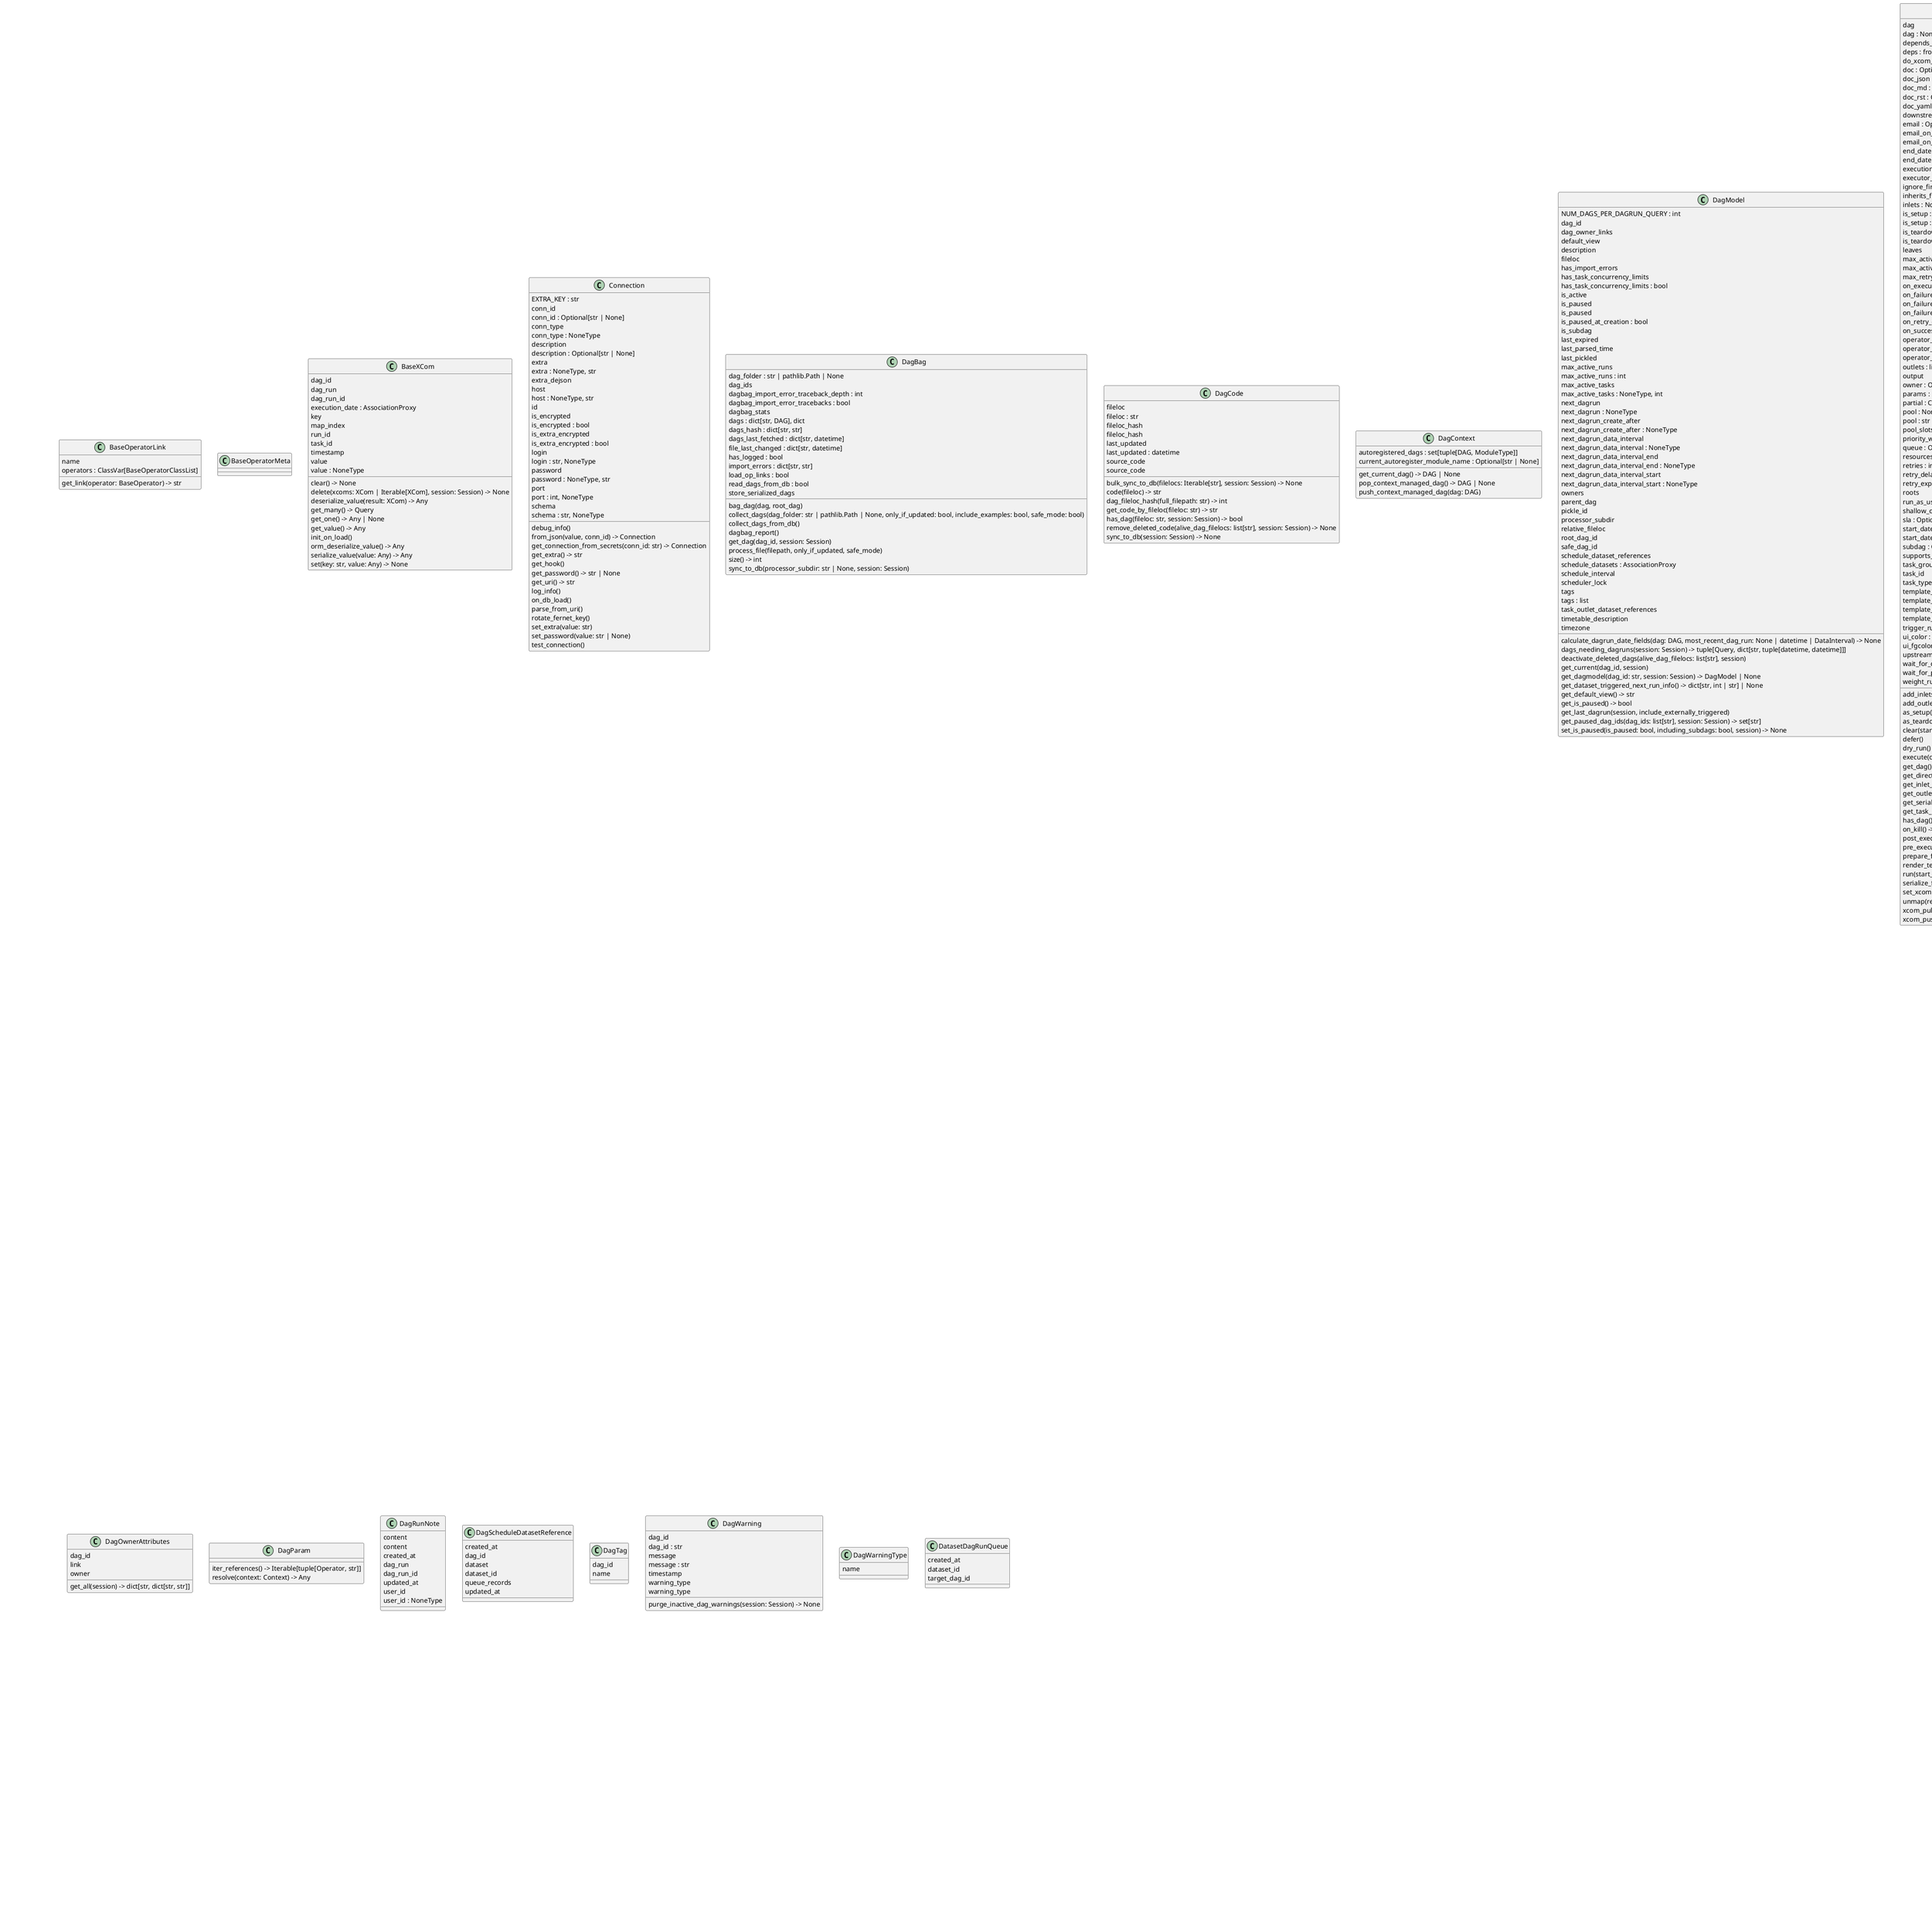 @startuml classes
set namespaceSeparator none
class "AbstractOperator" as airflow.models.abstractoperator.AbstractOperator {
  HIDE_ATTRS_FROM_UI : ClassVar[frozenset[str]]
  dag_id
  extra_links
  global_operator_extra_link_dict
  inherits_from_empty_operator
  inlets : list
  node_id
  operator_class : type[BaseOperator] | dict[str, Any]
  operator_extra_link_dict
  operator_extra_links : Collection[BaseOperatorLink]
  operator_name
  outlets : list
  owner : str
  priority_weight : int
  priority_weight_total
  task_id : str
  task_type
  weight_rule : str
  expand_mapped_task(run_id: str) -> tuple[Sequence[TaskInstance], int]
  get_closest_mapped_task_group() -> MappedTaskGroup | None
  get_dag() -> DAG | None
  get_direct_relative_ids(upstream: bool) -> set[str]
  get_extra_links(ti: TaskInstance, link_name: str) -> str | None
  get_flat_relative_ids() -> set[str]
  get_flat_relatives(upstream: bool) -> Collection[Operator]
  get_mapped_ti_count(run_id: str) -> int
  get_parse_time_mapped_ti_count() -> int
  get_template_env(dag: DAG | None) -> jinja2.Environment
  iter_mapped_dependants() -> Iterator[MappedOperator | MappedTaskGroup]
  iter_mapped_task_groups() -> Iterator[MappedTaskGroup]
  render_template_fields(context: Context, jinja_env: jinja2.Environment | None) -> None
  unmap(resolve: None | dict[str, Any] | tuple[Context, Session]) -> BaseOperator
}
class "BaseOperator" as airflow.models.baseoperator.BaseOperator {
  dag
  dag : NoneType
  depends_on_past : bool
  deps : frozenset[BaseTIDep]
  do_xcom_push : bool
  doc : Optional[str | None]
  doc_json : Optional[str | None]
  doc_md : Optional[str | None]
  doc_rst : Optional[str | None]
  doc_yaml : Optional[str | None]
  downstream_task_ids : set[str]
  email : Optional[str | Iterable[str] | None]
  email_on_failure : bool
  email_on_retry : bool
  end_date : NoneType
  end_date : Optional[pendulum.DateTime | None]
  execution_timeout : timedelta | None
  executor_config : dict
  ignore_first_depends_on_past : bool
  inherits_from_empty_operator
  inlets : NoneType, list
  is_setup : bool
  is_setup : bool
  is_teardown : bool
  is_teardown : bool
  leaves
  max_active_tis_per_dag : Optional[int | None]
  max_active_tis_per_dagrun : Optional[int | None]
  max_retry_delay : NoneType, timedelta
  on_execute_callback : Optional[None | TaskStateChangeCallback | list[TaskStateChangeCallback]]
  on_failure_callback : Optional[None | TaskStateChangeCallback | list[TaskStateChangeCallback]]
  on_failure_fail_dagrun
  on_failure_fail_dagrun : bool
  on_retry_callback : Optional[None | TaskStateChangeCallback | list[TaskStateChangeCallback]]
  on_success_callback : Optional[None | TaskStateChangeCallback | list[TaskStateChangeCallback]]
  operator_class
  operator_extra_links : Collection[BaseOperatorLink]
  operator_name
  outlets : list, NoneType
  output
  owner : Optional[str]
  params : ParamsDict | dict
  partial : Callable[..., OperatorPartial]
  pool : NoneType, str
  pool : str
  pool_slots : int
  priority_weight : int
  queue : Optional[str]
  resources : NoneType, Resources
  retries : int
  retry_delay : timedelta
  retry_exponential_backoff : bool
  roots
  run_as_user : Optional[str | None]
  shallow_copy_attrs : Sequence[str]
  sla : Optional[timedelta | None]
  start_date : NoneType
  start_date : Optional[pendulum.DateTime | None]
  subdag : Optional[DAG | None]
  supports_lineage : bool
  task_group : Optional[TaskGroup | None]
  task_id
  task_type
  template_ext : Sequence[str]
  template_fields : Sequence[str]
  template_fields : list
  template_fields_renderers : dict[str, str]
  trigger_rule : TriggerRule
  ui_color : str
  ui_fgcolor : str
  upstream_task_ids : set[str]
  wait_for_downstream : bool
  wait_for_past_depends_before_skipping : bool
  weight_rule : str
  add_inlets(inlets: Iterable[Any])
  add_outlets(outlets: Iterable[Any])
  as_setup()
  as_teardown()
  clear(start_date: datetime | None, end_date: datetime | None, upstream: bool, downstream: bool, session: Session)
  defer()
  dry_run() -> None
  execute(context: Context) -> Any
  get_dag() -> DAG | None
  get_direct_relatives(upstream: bool) -> Iterable[DAGNode]
  get_inlet_defs()
  get_outlet_defs()
  get_serialized_fields()
  get_task_instances(start_date: datetime | None, end_date: datetime | None, session: Session) -> list[TaskInstance]
  has_dag()
  on_kill() -> None
  post_execute(context: Any, result: Any)
  pre_execute(context: Any)
  prepare_for_execution() -> BaseOperator
  render_template_fields(context: Context, jinja_env: jinja2.Environment | None) -> None
  run(start_date: datetime | None, end_date: datetime | None, ignore_first_depends_on_past: bool, wait_for_past_depends_before_skipping: bool, ignore_ti_state: bool, mark_success: bool, test_mode: bool, session: Session) -> None
  serialize_for_task_group() -> tuple[DagAttributeTypes, Any]
  set_xcomargs_dependencies() -> None
  unmap(resolve: None | dict[str, Any] | tuple[Context, Session]) -> BaseOperator
  xcom_pull(context: Any, task_ids: str | list[str] | None, dag_id: str | None, key: str, include_prior_dates: bool | None) -> Any
  xcom_push(context: Any, key: str, value: Any, execution_date: datetime | None) -> None
}
class "BaseOperatorLink" as airflow.models.baseoperator.BaseOperatorLink {
  name
  operators : ClassVar[BaseOperatorClassList]
  get_link(operator: BaseOperator) -> str
}
class "BaseOperatorMeta" as airflow.models.baseoperator.BaseOperatorMeta {
}
class "BaseXCom" as airflow.models.xcom.BaseXCom {
  dag_id
  dag_run
  dag_run_id
  execution_date : AssociationProxy
  key
  map_index
  run_id
  task_id
  timestamp
  value
  value : NoneType
  clear() -> None
  delete(xcoms: XCom | Iterable[XCom], session: Session) -> None
  deserialize_value(result: XCom) -> Any
  get_many() -> Query
  get_one() -> Any | None
  get_value() -> Any
  init_on_load()
  orm_deserialize_value() -> Any
  serialize_value(value: Any) -> Any
  set(key: str, value: Any) -> None
}
class "Connection" as airflow.models.connection.Connection {
  EXTRA_KEY : str
  conn_id
  conn_id : Optional[str | None]
  conn_type
  conn_type : NoneType
  description
  description : Optional[str | None]
  extra
  extra : NoneType, str
  extra_dejson
  host
  host : NoneType, str
  id
  is_encrypted
  is_encrypted : bool
  is_extra_encrypted
  is_extra_encrypted : bool
  login
  login : str, NoneType
  password
  password : NoneType, str
  port
  port : int, NoneType
  schema
  schema : str, NoneType
  debug_info()
  from_json(value, conn_id) -> Connection
  get_connection_from_secrets(conn_id: str) -> Connection
  get_extra() -> str
  get_hook()
  get_password() -> str | None
  get_uri() -> str
  log_info()
  on_db_load()
  parse_from_uri()
  rotate_fernet_key()
  set_extra(value: str)
  set_password(value: str | None)
  test_connection()
}
class "DAG" as airflow.models.dag.DAG {
  access_control
  allow_future_exec_dates
  auto_register : bool
  catchup : bool
  concurrency
  concurrency_reached
  dag_id
  dagrun_timeout : Optional[timedelta | None]
  dataset_triggers : Collection[Dataset], list
  default_args : dict
  default_view
  description
  doc_md : str, NoneType
  edge_info : dict[str, dict[str, EdgeInfoType]]
  end_date : NoneType
  fail_stop : bool
  fileloc : str
  fileloc : str
  filepath
  folder
  full_filepath
  has_on_failure_callback
  has_on_success_callback
  is_paused
  is_paused_upon_creation : Optional[bool | None]
  is_subdag
  jinja_environment_kwargs : Optional[dict | None]
  last_loaded : datetime
  last_pickled : datetime
  latest_execution_date
  leaves
  max_active_runs : int
  max_active_tasks
  normalized_schedule_interval
  on_failure_callback : Optional[None | DagStateChangeCallback | list[DagStateChangeCallback]]
  on_success_callback : Optional[None | DagStateChangeCallback | list[DagStateChangeCallback]]
  orientation : NoneType
  owner
  owner_links : dict
  params
  parent_dag : Optional[DAG | None]
  partial : bool
  pickle_id
  pickle_id
  relative_fileloc
  render_template_as_native_obj : bool
  roots
  safe_dag_id
  schedule_interval : Union, str, timedelta, ArgNotSet
  sla_miss_callback : Optional[None | SLAMissCallback | list[SLAMissCallback]]
  start_date : NoneType
  subdags
  tags : list
  task
  task_count
  task_dict : dict[str, Operator]
  task_group
  task_group_dict
  task_ids
  tasks
  tasks_upstream_of_teardowns
  teardowns
  template_searchpath : Optional[str | Iterable[str] | None]
  template_undefined : type[jinja2.StrictUndefined]
  timetable : OnceTimetable, NoneType, NullTimetable, DatasetTriggeredTimetable, ArgNotSet, DeltaDataIntervalTimetable, Timetable
  timezone
  user_defined_filters : NoneType, Optional[dict | None]
  user_defined_macros : NoneType, Optional[dict | None]
  add_task(task: Operator) -> None
  add_tasks(tasks: Iterable[Operator]) -> None
  bulk_sync_to_db(dags: Collection[DAG], session)
  bulk_write_to_db(dags: Collection[DAG], processor_subdir: str | None, session)
  clear(task_ids: Collection[str | tuple[str, int]] | None, start_date: datetime | None, end_date: datetime | None, only_failed: bool, only_running: bool, confirm_prompt: bool, include_subdags: bool, include_parentdag: bool, dag_run_state: DagRunState, dry_run: bool, session: Session, get_tis: bool, recursion_depth: int, max_recursion_depth: int | None, dag_bag: DagBag | None, exclude_task_ids: frozenset[str] | frozenset[tuple[str, int]] | None) -> int | Iterable[TaskInstance]
  clear_dags(dags, start_date, end_date, only_failed, only_running, confirm_prompt, include_subdags, include_parentdag, dag_run_state, dry_run)
  cli()
  create_dagrun(state: DagRunState, execution_date: datetime | None, run_id: str | None, start_date: datetime | None, external_trigger: bool | None, conf: dict | None, run_type: DagRunType | None, session: Session, dag_hash: str | None, creating_job_id: int | None, data_interval: tuple[datetime, datetime] | None)
  date_range(start_date: pendulum.DateTime, num: int | None, end_date: datetime | None) -> list[datetime]
  deactivate_stale_dags(expiration_date, session)
  deactivate_unknown_dags(active_dag_ids, session)
  following_schedule(dttm)
  get_active_runs()
  get_concurrency_reached(session) -> bool
  get_dagrun(execution_date: datetime | None, run_id: str | None, session: Session)
  get_dagruns_between(start_date, end_date, session)
  get_default_view()
  get_doc_md(doc_md: str | None) -> str | None
  get_edge_info(upstream_task_id: str, downstream_task_id: str) -> EdgeInfoType
  get_is_active(session) -> None
  get_is_paused(session) -> None
  get_last_dagrun(session, include_externally_triggered)
  get_latest_execution_date(session: Session) -> pendulum.DateTime | None
  get_next_data_interval(dag_model: DagModel) -> DataInterval | None
  get_num_active_runs(external_trigger, only_running, session)
  get_num_task_instances(dag_id, run_id, task_ids, states, session) -> int
  get_run_data_interval(run: DagRun) -> DataInterval
  get_run_dates(start_date, end_date) -> list
  get_serialized_fields()
  get_task(task_id: str, include_subdags: bool) -> Operator
  get_task_instances(start_date: datetime | None, end_date: datetime | None, state: list[TaskInstanceState] | None, session: Session) -> list[TaskInstance]
  get_task_instances_before(base_date: datetime, num: int) -> list[TaskInstance]
  get_template_env() -> jinja2.Environment
  handle_callback(dagrun, success, reason, session)
  has_dag_runs(session, include_externally_triggered) -> bool
  has_task(task_id: str)
  has_task_group(task_group_id: str) -> bool
  infer_automated_data_interval(logical_date: datetime) -> DataInterval
  is_fixed_time_schedule()
  iter_dagrun_infos_between(earliest: pendulum.DateTime | None, latest: pendulum.DateTime) -> Iterable[DagRunInfo]
  iter_invalid_owner_links() -> Iterator[tuple[str, str]]
  next_dagrun_after_date(date_last_automated_dagrun: pendulum.DateTime | None)
  next_dagrun_info(last_automated_dagrun: None | datetime | DataInterval) -> DagRunInfo | None
  normalize_schedule(dttm)
  param(name: str, default: Any) -> DagParam
  partial_subset(task_ids_or_regex: str | re.Pattern | Iterable[str], include_downstream, include_upstream, include_direct_upstream)
  pickle(session) -> DagPickle
  pickle_info()
  previous_schedule(dttm)
  resolve_template_files()
  run(start_date, end_date, mark_success, local, executor, donot_pickle, ignore_task_deps, ignore_first_depends_on_past, pool, delay_on_limit_secs, verbose, conf, rerun_failed_tasks, run_backwards, run_at_least_once, continue_on_failures, disable_retry)
  set_dag_runs_state(state: str, session: Session, start_date: datetime | None, end_date: datetime | None, dag_ids: list[str]) -> None
  set_dependency(upstream_task_id, downstream_task_id)
  set_edge_info(upstream_task_id: str, downstream_task_id: str, info: EdgeInfoType)
  set_task_group_state() -> list[TaskInstance]
  set_task_instance_state() -> list[TaskInstance]
  sub_dag()
  sync_to_db(processor_subdir: str | None, session)
  test(execution_date: datetime | None, run_conf: dict[str, Any] | None, conn_file_path: str | None, variable_file_path: str | None, session: Session) -> None
  topological_sort(include_subdag_tasks: bool)
  tree_view() -> None
  validate()
  validate_schedule_and_params()
}
class "DAGNode" as airflow.models.taskmixin.DAGNode {
  dag
  dag : Optional[DAG | None]
  dag_id
  downstream_list
  downstream_task_ids : set[str]
  end_date : pendulum.DateTime | None
  label
  leaves
  log
  node_id
  roots
  start_date : pendulum.DateTime | None
  task_group : Optional[TaskGroup | None]
  upstream_list
  upstream_task_ids : set[str]
  get_direct_relative_ids(upstream: bool) -> set[str]
  get_direct_relatives(upstream: bool) -> Iterable[DAGNode]
  has_dag() -> bool
  serialize_for_task_group() -> tuple[DagAttributeTypes, Any]
  set_downstream(task_or_task_list: DependencyMixin | Sequence[DependencyMixin], edge_modifier: EdgeModifier | None) -> None
  set_upstream(task_or_task_list: DependencyMixin | Sequence[DependencyMixin], edge_modifier: EdgeModifier | None) -> None
}
class "DagBag" as airflow.models.dagbag.DagBag {
  dag_folder : str | pathlib.Path | None
  dag_ids
  dagbag_import_error_traceback_depth : int
  dagbag_import_error_tracebacks : bool
  dagbag_stats
  dags : dict[str, DAG], dict
  dags_hash : dict[str, str]
  dags_last_fetched : dict[str, datetime]
  file_last_changed : dict[str, datetime]
  has_logged : bool
  import_errors : dict[str, str]
  load_op_links : bool
  read_dags_from_db : bool
  store_serialized_dags
  bag_dag(dag, root_dag)
  collect_dags(dag_folder: str | pathlib.Path | None, only_if_updated: bool, include_examples: bool, safe_mode: bool)
  collect_dags_from_db()
  dagbag_report()
  get_dag(dag_id, session: Session)
  process_file(filepath, only_if_updated, safe_mode)
  size() -> int
  sync_to_db(processor_subdir: str | None, session: Session)
}
class "DagCode" as airflow.models.dagcode.DagCode {
  fileloc
  fileloc : str
  fileloc_hash
  fileloc_hash
  last_updated
  last_updated : datetime
  source_code
  source_code
  bulk_sync_to_db(filelocs: Iterable[str], session: Session) -> None
  code(fileloc) -> str
  dag_fileloc_hash(full_filepath: str) -> int
  get_code_by_fileloc(fileloc: str) -> str
  has_dag(fileloc: str, session: Session) -> bool
  remove_deleted_code(alive_dag_filelocs: list[str], session: Session) -> None
  sync_to_db(session: Session) -> None
}
class "DagContext" as airflow.models.dag.DagContext {
  autoregistered_dags : set[tuple[DAG, ModuleType]]
  current_autoregister_module_name : Optional[str | None]
  get_current_dag() -> DAG | None
  pop_context_managed_dag() -> DAG | None
  push_context_managed_dag(dag: DAG)
}
class "DagModel" as airflow.models.dag.DagModel {
  NUM_DAGS_PER_DAGRUN_QUERY : int
  dag_id
  dag_owner_links
  default_view
  description
  fileloc
  has_import_errors
  has_task_concurrency_limits
  has_task_concurrency_limits : bool
  is_active
  is_paused
  is_paused
  is_paused_at_creation : bool
  is_subdag
  last_expired
  last_parsed_time
  last_pickled
  max_active_runs
  max_active_runs : int
  max_active_tasks
  max_active_tasks : NoneType, int
  next_dagrun
  next_dagrun : NoneType
  next_dagrun_create_after
  next_dagrun_create_after : NoneType
  next_dagrun_data_interval
  next_dagrun_data_interval : NoneType
  next_dagrun_data_interval_end
  next_dagrun_data_interval_end : NoneType
  next_dagrun_data_interval_start
  next_dagrun_data_interval_start : NoneType
  owners
  parent_dag
  pickle_id
  processor_subdir
  relative_fileloc
  root_dag_id
  safe_dag_id
  schedule_dataset_references
  schedule_datasets : AssociationProxy
  schedule_interval
  scheduler_lock
  tags
  tags : list
  task_outlet_dataset_references
  timetable_description
  timezone
  calculate_dagrun_date_fields(dag: DAG, most_recent_dag_run: None | datetime | DataInterval) -> None
  dags_needing_dagruns(session: Session) -> tuple[Query, dict[str, tuple[datetime, datetime]]]
  deactivate_deleted_dags(alive_dag_filelocs: list[str], session)
  get_current(dag_id, session)
  get_dagmodel(dag_id: str, session: Session) -> DagModel | None
  get_dataset_triggered_next_run_info() -> dict[str, int | str] | None
  get_default_view() -> str
  get_is_paused() -> bool
  get_last_dagrun(session, include_externally_triggered)
  get_paused_dag_ids(dag_ids: list[str], session: Session) -> set[str]
  set_is_paused(is_paused: bool, including_subdags: bool, session) -> None
}
class "DagOwnerAttributes" as airflow.models.dag.DagOwnerAttributes {
  dag_id
  link
  owner
  get_all(session) -> dict[str, dict[str, str]]
}
class "DagParam" as airflow.models.param.DagParam {
  iter_references() -> Iterable[tuple[Operator, str]]
  resolve(context: Context) -> Any
}
class "DagPickle" as airflow.models.dagpickle.DagPickle {
  created_dttm
  dag_id
  id
  pickle
  pickle
  pickle_hash
  pickle_hash
}
class "DagRun" as airflow.models.dagrun.DagRun {
  DEFAULT_DAGRUNS_TO_EXAMINE : int
  conf
  conf : dict
  creating_job_id
  creating_job_id : Optional[int | None]
  dag
  dag : DAG | None
  dag_hash
  dag_hash : Optional[str | None]
  dag_id
  dag_id : Optional[str | None]
  dag_model
  dag_run_note
  data_interval_end
  data_interval_end : NoneType
  data_interval_start
  data_interval_start : NoneType
  end_date
  end_date
  execution_date
  execution_date : Optional[datetime | None]
  external_trigger
  external_trigger : Optional[bool | None]
  id
  id
  is_backfill
  last_scheduling_decision
  last_scheduling_decision : datetime
  log_template_id
  logical_date
  note : AssociationProxy
  queued_at
  queued_at : datetime, ArgNotSet
  run_id
  run_id : Optional[str | None]
  run_type
  run_type : Optional[str | None]
  start_date
  start_date : Optional[datetime | None]
  state
  state : NoneType
  stats_tags
  task_instances
  updated_at
  active_runs_of_dags(dag_ids: Iterable[str] | None, only_running: bool, session: Session) -> dict[str, int]
  find(dag_id: str | list[str] | None, run_id: Iterable[str] | None, execution_date: datetime | Iterable[datetime] | None, state: DagRunState | None, external_trigger: bool | None, no_backfills: bool, run_type: DagRunType | None, session: Session, execution_start_date: datetime | None, execution_end_date: datetime | None) -> list[DagRun]
  find_duplicate(dag_id: str, run_id: str, execution_date: datetime, session: Session) -> DagRun | None
  generate_run_id(run_type: DagRunType, execution_date: datetime) -> str
  get_dag() -> DAG
  get_latest_runs(session: Session) -> list[DagRun]
  get_log_filename_template() -> str
  get_log_template() -> LogTemplate
  get_previous_dagrun(state: DagRunState | None, session: Session) -> DagRun | None
  get_previous_scheduled_dagrun(session: Session) -> DagRun | None
  get_run(session: Session, dag_id: str, execution_date: datetime) -> DagRun | None
  get_state()
  get_task_instance(task_id: str, session: Session) -> TI | None
  get_task_instances(state: Iterable[TaskInstanceState | None] | None, session: Session) -> list[TI]
  next_dagruns_to_examine(state: DagRunState, session: Session, max_number: int | None) -> Query
  notify_dagrun_state_changed(msg: str)
  refresh_from_db(session: Session) -> None
  schedule_tis(schedulable_tis: Iterable[TI], session: Session, max_tis_per_query: int | None) -> int
  set_state(state: DagRunState)
  task_instance_scheduling_decisions(session: Session) -> TISchedulingDecision
  update_state(session: Session, execute_callbacks: bool) -> tuple[list[TI], DagCallbackRequest | None]
  verify_integrity() -> None
}
class "DagRunNote" as airflow.models.dagrun.DagRunNote {
  content
  content
  created_at
  dag_run
  dag_run_id
  updated_at
  user_id
  user_id : NoneType
}
class "DagScheduleDatasetReference" as airflow.models.dataset.DagScheduleDatasetReference {
  created_at
  dag_id
  dataset
  dataset_id
  queue_records
  updated_at
}
class "DagTag" as airflow.models.dag.DagTag {
  dag_id
  name
}
class "DagWarning" as airflow.models.dagwarning.DagWarning {
  dag_id
  dag_id : str
  message
  message : str
  timestamp
  warning_type
  warning_type
  purge_inactive_dag_warnings(session: Session) -> None
}
class "DagWarningType" as airflow.models.dagwarning.DagWarningType {
  name
}
class "DatasetDagRunQueue" as airflow.models.dataset.DatasetDagRunQueue {
  created_at
  dataset_id
  target_dag_id
}
class "DatasetEvent" as airflow.models.dataset.DatasetEvent {
  created_dagruns
  dataset
  dataset_id
  extra
  id
  source_dag_id
  source_dag_run
  source_map_index
  source_run_id
  source_task_id
  source_task_instance
  timestamp
  uri
}
class "DatasetModel" as airflow.models.dataset.DatasetModel {
  consuming_dags
  created_at
  extra
  id
  is_orphaned
  producing_tasks
  updated_at
  uri
  from_public(obj: Dataset) -> DatasetModel
}
class "DbCallbackRequest" as airflow.models.db_callback_request.DbCallbackRequest {
  callback_data
  callback_data
  callback_type
  callback_type
  created_at
  created_at : datetime
  id
  priority_weight
  priority_weight : int
  processor_subdir
  processor_subdir
  get_callback_request() -> CallbackRequest
}
class "DependencyMixin" as airflow.models.taskmixin.DependencyMixin {
  leaves
  roots
  set_downstream(other: DependencyMixin | Sequence[DependencyMixin], edge_modifier: EdgeModifier | None)
  set_upstream(other: DependencyMixin | Sequence[DependencyMixin], edge_modifier: EdgeModifier | None)
  update_relative(other: DependencyMixin, upstream: bool, edge_modifier: EdgeModifier | None) -> None
}
class "DictOfListsExpandInput" as airflow.models.expandinput.DictOfListsExpandInput {
  value : dict[str, OperatorExpandArgument]
  get_parse_time_mapped_ti_count() -> int
  get_total_map_length(run_id: str) -> int
  iter_references() -> Iterable[tuple[Operator, str]]
  resolve(context: Context, session: Session) -> tuple[Mapping[str, Any], set[int]]
}
class "FernetProtocol" as airflow.models.crypto.FernetProtocol {
  decrypt(b)
  encrypt(b)
}
class "FileLoadStat" as airflow.models.dagbag.FileLoadStat {
  dag_num : int
  dags : str
  duration : timedelta
  file : str
  task_num : int
}
class "ImportError" as airflow.models.errors.ImportError {
  filename
  id
  stacktrace
  timestamp
}
class "<color:red>InconsistentDataInterval</color>" as airflow.models.dag.InconsistentDataInterval {
}
class "LazyXComAccess" as airflow.models.xcom.LazyXComAccess {
  build_from_xcom_query(query: Query) -> LazyXComAccess
}
class "ListOfDictsExpandInput" as airflow.models.expandinput.ListOfDictsExpandInput {
  value : Union
  get_parse_time_mapped_ti_count() -> int
  get_total_map_length(run_id: str) -> int
  iter_references() -> Iterable[tuple[Operator, str]]
  resolve(context: Context, session: Session) -> tuple[Mapping[str, Any], set[int]]
}
class "Log" as airflow.models.log.Log {
  dag_id
  dag_id
  dttm
  dttm : datetime
  event
  event
  execution_date
  execution_date
  extra
  extra : NoneType
  id
  map_index
  map_index
  owner
  owner : NoneType
  task_id
  task_id
}
class "LogTemplate" as airflow.models.tasklog.LogTemplate {
  created_at
  elasticsearch_id
  filename
  id
}
class "MapXComArg" as airflow.models.xcom_arg.MapXComArg {
  arg
  callables : Sequence
  get_task_map_length(run_id: str) -> int | None
  iter_references() -> Iterator[tuple[Operator, str]]
  map(f: Callable[[Any], Any]) -> MapXComArg
  resolve(context: Context, session: Session) -> Any
}
class "MappedArgument" as airflow.models.expandinput.MappedArgument {
  get_task_map_length(run_id: str) -> int | None
  iter_references() -> Iterable[tuple[Operator, str]]
  resolve(context: Context) -> Any
}
class "MappedOperator" as airflow.models.mappedoperator.MappedOperator {
  HIDE_ATTRS_FROM_UI : ClassVar[frozenset[str]]
  dag : DAG | None
  depends_on_past
  deps : frozenset[BaseTIDep]
  doc
  doc_json
  doc_md
  doc_rst
  doc_yaml
  email
  end_date : pendulum.DateTime | None
  execution_timeout
  executor_config
  expand_input : Union
  ignore_first_depends_on_past
  inherits_from_empty_operator
  inlets
  is_setup : bool
  is_teardown : bool
  leaves
  max_active_tis_per_dag
  max_active_tis_per_dagrun
  max_retry_delay
  on_execute_callback
  on_failure_callback
  on_failure_fail_dagrun : bool
  on_retry_callback
  on_success_callback
  operator_class : type[BaseOperator] | dict[str, Any]
  operator_extra_links : Collection[BaseOperatorLink]
  operator_name
  outlets
  output
  owner
  params : ParamsDict | dict
  partial_kwargs : dict[str, Any]
  pool
  pool_slots
  priority_weight
  queue
  resources
  retries
  retry_delay
  retry_exponential_backoff
  roots
  run_as_user
  sla
  start_date : pendulum.DateTime | None
  subdag : NoneType
  supports_lineage : bool
  task_group : TaskGroup | None
  task_id : str
  task_type
  template_ext : Sequence[str]
  template_fields : Collection[str]
  template_fields_renderers : dict[str, str]
  trigger_rule
  ui_color : str
  ui_fgcolor : str
  wait_for_downstream
  wait_for_past_depends_before_skipping
  weight_rule
  deps_for(operator_class: type[BaseOperator]) -> frozenset[BaseTIDep]
  get_dag() -> DAG | None
  get_mapped_ti_count(run_id: str) -> int
  get_parse_time_mapped_ti_count() -> int
  get_serialized_fields()
  iter_mapped_dependencies() -> Iterator[Operator]
  prepare_for_execution() -> MappedOperator
  render_template_fields(context: Context, jinja_env: jinja2.Environment | None) -> None
  serialize_for_task_group() -> tuple[DagAttributeTypes, Any]
  unmap(resolve: None | Mapping[str, Any] | tuple[Context, Session]) -> BaseOperator
}
class "<color:red>NotFullyPopulated</color>" as airflow.models.expandinput.NotFullyPopulated {
  missing : set[str]
}
class "<color:red>NotMapped</color>" as airflow.models.abstractoperator.NotMapped {
}
class "NullFernet" as airflow.models.crypto.NullFernet {
  is_encrypted : bool
  decrypt(b)
  encrypt(b)
}
class "OperatorPartial" as airflow.models.mappedoperator.OperatorPartial {
  kwargs : dict[str, Any]
  operator_class : type[BaseOperator]
  params : ParamsDict | dict
  expand() -> MappedOperator
  expand_kwargs(kwargs: OperatorExpandKwargsArgument) -> MappedOperator
}
class "Param" as airflow.models.param.Param {
  CLASS_IDENTIFIER : str
  description : Optional[str | None]
  has_value
  schema : dict
  value : NoneType, ArgNotSet
  deserialize(data: dict[str, Any], version: int) -> Param
  dump() -> dict
  resolve(value: Any, suppress_exception: bool) -> Any
  serialize() -> dict
}
class "ParamsDict" as airflow.models.param.ParamsDict {
  suppress_exception : bool
  deserialize(data: dict, version: int) -> ParamsDict
  dump() -> dict[str, Any]
  get_param(key: str) -> Param
  items()
  serialize() -> dict[str, Any]
  update() -> None
  validate() -> dict[str, Any]
  values()
}
class "PlainXComArg" as airflow.models.xcom_arg.PlainXComArg {
  key : str
  operator : Union
  get_task_map_length(run_id: str) -> int | None
  iter_references() -> Iterator[tuple[Operator, str]]
  map(f: Callable[[Any], Any]) -> MapXComArg
  resolve(context: Context, session: Session) -> Any
  zip() -> ZipXComArg
}
class "Pool" as airflow.models.pool.Pool {
  DEFAULT_POOL_NAME : str
  description
  id
  pool
  slots
  create_or_update_pool(name: str, slots: int, description: str, session: Session) -> Pool
  delete_pool(name: str, session: Session) -> Pool
  get_default_pool(session: Session) -> Pool | None
  get_pool(pool_name: str, session: Session) -> Pool | None
  get_pools(session: Session) -> list[Pool]
  is_default_pool(id: int, session: Session) -> bool
  occupied_slots(session: Session) -> int
  open_slots(session: Session) -> float
  queued_slots(session: Session) -> int
  running_slots(session: Session) -> int
  scheduled_slots(session: Session) -> int
  slots_stats() -> dict[str, PoolStats]
  to_json() -> dict[str, Any]
}
class "PoolStats" as airflow.models.pool.PoolStats {
  open : int
  queued : int
  running : int
  total : int
}
class "RenderedTaskInstanceFields" as airflow.models.renderedtifields.RenderedTaskInstanceFields {
  dag_id
  dag_id
  dag_run
  execution_date : AssociationProxy
  k8s_pod_yaml
  k8s_pod_yaml
  map_index
  map_index
  rendered_fields
  rendered_fields
  run_id
  run_id
  task
  task_id
  task_id
  task_instance
  ti
  delete_old_records(task_id: str, dag_id: str, num_to_keep: int, session: Session) -> None
  get_k8s_pod_yaml(ti: TaskInstance, session: Session) -> dict | None
  get_templated_fields(ti: TaskInstance, session: Session) -> dict | None
  write(session: Session)
}
class "SerializedDagModel" as airflow.models.serialized_dag.SerializedDagModel {
  dag
  dag_hash
  dag_hash : str
  dag_id
  dag_id
  dag_model
  dag_runs
  data
  fileloc
  fileloc
  fileloc_hash
  fileloc_hash
  last_updated
  last_updated : datetime
  load_op_links : bool
  processor_subdir
  processor_subdir : Optional[str | None]
  bulk_sync_to_db(dags: list[DAG], processor_subdir: str | None, session: Session) -> None
  get(dag_id: str, session: Session) -> SerializedDagModel | None
  get_dag(dag_id: str, session: Session) -> SerializedDAG | None
  get_dag_dependencies(session: Session) -> dict[str, list[DagDependency]]
  get_last_updated_datetime(dag_id: str, session: Session) -> datetime | None
  get_latest_version_hash(dag_id: str, session: Session) -> str | None
  get_latest_version_hash_and_updated_datetime(dag_id: str) -> tuple[str, datetime] | None
  get_max_last_updated_datetime(session: Session) -> datetime | None
  has_dag(dag_id: str, session: Session) -> bool
  read_all_dags(session: Session) -> dict[str, SerializedDAG]
  remove_dag(dag_id: str, session: Session) -> None
  remove_deleted_dags(alive_dag_filelocs: list[str], processor_subdir: str | None, session: Session) -> None
  write_dag(dag: DAG, min_update_interval: int | None, processor_subdir: str | None, session: Session) -> bool
}
class "SimpleTaskInstance" as airflow.models.taskinstance.SimpleTaskInstance {
  dag_id : str
  end_date : datetime | None
  executor_config
  key : TaskInstanceKey
  map_index : int
  pool : str
  priority_weight : Optional[int | None]
  queue : str
  run_as_user : Optional[str | None]
  run_id : str
  start_date : datetime | None
  state : str
  task_id : str
  try_number : int
  as_dict()
  from_dict(obj_dict: dict) -> SimpleTaskInstance
  from_ti(ti: TaskInstance) -> SimpleTaskInstance
}
class "SkipMixin" as airflow.models.skipmixin.SkipMixin {
  skip(dag_run: DagRun | DagRunPydantic, execution_date: DateTime, tasks: Iterable[DAGNode], session: Session, map_index: int)
  skip_all_except(ti: TaskInstance | TaskInstancePydantic, branch_task_ids: None | str | Iterable[str])
}
class "SlaMiss" as airflow.models.slamiss.SlaMiss {
  dag_id
  description
  email_sent
  execution_date
  notification_sent
  task_id
  timestamp
}
class "TISchedulingDecision" as airflow.models.dagrun.TISchedulingDecision {
  changed_tis : bool
  finished_tis : list[TI]
  schedulable_tis : list[TI]
  tis : list[TI]
  unfinished_tis : list[TI]
}
class "TaskFail" as airflow.models.taskfail.TaskFail {
  dag_id
  dag_id
  dag_run
  duration
  duration : int, NoneType
  end_date
  end_date
  id
  map_index
  map_index
  run_id
  run_id
  start_date
  start_date
  task_id
  task_id
}
class "TaskInstance" as airflow.models.taskinstance.TaskInstance {
  dag_id
  dag_id
  dag_model
  dag_run
  dag_run
  duration
  duration : NoneType
  end_date
  end_date : datetime, NoneType
  execution_date : AssociationProxy
  executor_config
  executor_config
  external_executor_id
  external_executor_id : Optional[str | None]
  hostname
  hostname : str
  is_premature
  is_trigger_log_context : bool
  job_id
  job_id : Optional[str | None]
  key
  log_url
  map_index
  map_index : int
  mark_success_url
  max_tries
  max_tries
  next_kwargs
  next_kwargs : NoneType
  next_method
  next_method : NoneType
  next_try_number
  note : AssociationProxy
  operator
  operator
  pid
  pid : NoneType
  pool
  pool
  pool_slots
  pool_slots
  prev_attempted_tries
  previous_start_date_success
  previous_ti
  previous_ti_success
  priority_weight
  priority_weight
  queue
  queue
  queued_by_job_id
  queued_by_job_id
  queued_dttm
  queued_dttm : datetime
  raw : bool
  rendered_task_instance_fields
  run_as_user
  run_id
  run_id : Optional[str | None]
  start_date
  start_date
  state
  state : UP_FOR_RETRY, NoneType, str | None, UP_FOR_RESCHEDULE, RUNNING, DEFERRED, SKIPPED, SUCCESS, FAILED
  stats_tags
  task : Union
  task : Union
  task_id
  task_id
  task_instance_note
  test_mode : bool
  trigger
  trigger_id
  trigger_id
  trigger_timeout
  trigger_timeout : NoneType
  triggerer_job : AssociationProxy
  try_number
  try_number : int
  unixname
  unixname : NoneType
  updated_at
  are_dependencies_met(dep_context: DepContext | None, session: Session, verbose: bool) -> bool
  are_dependents_done(session: Session) -> bool
  check_and_change_state_before_execution(verbose: bool, ignore_all_deps: bool, ignore_depends_on_past: bool, wait_for_past_depends_before_skipping: bool, ignore_task_deps: bool, ignore_ti_state: bool, mark_success: bool, test_mode: bool, job_id: str | None, pool: str | None, external_executor_id: str | None, session: Session) -> bool
  clear_db_references(session)
  clear_next_method_args() -> None
  clear_xcom_data(session: Session) -> None
  command_as_list(mark_success, ignore_all_deps, ignore_task_deps, ignore_depends_on_past, wait_for_past_depends_before_skipping, ignore_ti_state, local, pickle_id: int | None, raw, job_id, pool, cfg_path) -> list[str]
  current_state(session: Session) -> str
  dry_run() -> None
  email_alert(exception, task: BaseOperator) -> None
  emit_state_change_metric(new_state: TaskInstanceState)
  error(session: Session) -> None
  filter_for_tis(tis: Iterable[TaskInstance | TaskInstanceKey]) -> BooleanClauseList | None
  generate_command(dag_id: str, task_id: str, run_id: str, mark_success: bool, ignore_all_deps: bool, ignore_depends_on_past: bool, wait_for_past_depends_before_skipping: bool, ignore_task_deps: bool, ignore_ti_state: bool, local: bool, pickle_id: int | None, file_path: PurePath | str | None, raw: bool, job_id: str | None, pool: str | None, cfg_path: str | None, map_index: int) -> list[str]
  get_dagrun(session: Session) -> DagRun
  get_email_subject_content(exception: BaseException, task: BaseOperator | None) -> tuple[str, str, str]
  get_failed_dep_statuses(dep_context: DepContext | None, session: Session)
  get_num_running_task_instances(session: Session, same_dagrun) -> int
  get_previous_dagrun(state: DagRunState | None, session: Session | None) -> DagRun | None
  get_previous_execution_date(state: DagRunState | None, session: Session) -> pendulum.DateTime | None
  get_previous_start_date(state: DagRunState | None, session: Session) -> pendulum.DateTime | None
  get_previous_ti(state: DagRunState | None, session: Session) -> TaskInstance | None
  get_relevant_upstream_map_indexes(upstream: Operator, ti_count: int | None) -> int | range | None
  get_rendered_k8s_spec(session: Session)
  get_rendered_template_fields(session: Session) -> None
  get_template_context(session: Session | None, ignore_param_exceptions: bool) -> Context
  get_truncated_error_traceback(error: BaseException, truncate_to: Callable) -> TracebackType | None
  handle_failure(error: None | str | Exception | KeyboardInterrupt, test_mode: bool | None, context: Context | None, force_fail: bool, session: Session) -> None
  init_on_load() -> None
  init_run_context(raw: bool) -> None
  insert_mapping(run_id: str, task: Operator, map_index: int) -> dict[str, Any]
  is_eligible_to_retry()
  next_retry_datetime()
  overwrite_params_with_dag_run_conf(params, dag_run)
  ready_for_retry() -> bool
  refresh_from_db(session: Session, lock_for_update: bool) -> None
  refresh_from_task(task: Operator, pool_override: str | None) -> None
  render_k8s_pod_yaml() -> dict | None
  render_templates(context: Context | None) -> Operator
  run(verbose: bool, ignore_all_deps: bool, ignore_depends_on_past: bool, wait_for_past_depends_before_skipping: bool, ignore_task_deps: bool, ignore_ti_state: bool, mark_success: bool, test_mode: bool, job_id: str | None, pool: str | None, session: Session) -> None
  schedule_downstream_tasks(session: Session, max_tis_per_query: int | None)
  set_duration() -> None
  set_state(state: str | None, session: Session) -> bool
  ti_selector_condition(vals: Collection[str | tuple[str, int]]) -> ColumnOperators
  xcom_pull(task_ids: str | Iterable[str] | None, dag_id: str | None, key: str, include_prior_dates: bool, session: Session) -> Any
  xcom_push(key: str, value: Any, execution_date: datetime | None, session: Session) -> None
}
class "TaskInstanceKey" as airflow.models.taskinstancekey.TaskInstanceKey {
  dag_id : str
  key
  map_index : int
  primary
  reduced
  run_id : str
  task_id : str
  try_number : int
  with_try_number(try_number: int) -> TaskInstanceKey
}
class "TaskInstanceNote" as airflow.models.taskinstance.TaskInstanceNote {
  content
  content
  created_at
  dag_id
  map_index
  run_id
  task_id
  task_instance
  updated_at
  user_id
  user_id : NoneType
}
class "TaskMap" as airflow.models.taskmap.TaskMap {
  dag_id
  dag_id : str
  keys
  keys : list[Any] | None
  length
  length : int
  map_index
  map_index : int
  run_id
  run_id : str
  task_id
  task_id : str
  variant
  from_task_instance_xcom(ti: TaskInstance, value: Collection) -> TaskMap
}
class "TaskMapVariant" as airflow.models.taskmap.TaskMapVariant {
  name
}
class "TaskMixin" as airflow.models.taskmixin.TaskMixin {
}
class "TaskOutletDatasetReference" as airflow.models.dataset.TaskOutletDatasetReference {
  created_at
  dag_id
  dataset
  dataset_id
  task_id
  updated_at
}
class "TaskReschedule" as airflow.models.taskreschedule.TaskReschedule {
  dag_id
  dag_id
  dag_run
  duration
  duration
  end_date
  end_date : datetime
  execution_date : AssociationProxy
  id
  map_index
  map_index : int
  reschedule_date
  reschedule_date : datetime
  run_id
  run_id : str
  start_date
  start_date : datetime
  task_id
  task_id
  try_number
  try_number : int
  find_for_task_instance(task_instance: TaskInstance, session: Session, try_number: int | None) -> list[TaskReschedule]
  query_for_task_instance(task_instance: TaskInstance, descending: bool, session: Session, try_number: int | None) -> Query
}
class "TaskReturnCode" as airflow.models.taskinstance.TaskReturnCode {
  name
}
class "Trigger" as airflow.models.trigger.Trigger {
  classpath
  classpath : str
  created_date
  created_date : datetime
  id
  kwargs
  kwargs : dict[str, Any]
  task_instance
  triggerer_id
  triggerer_job
  assign_unassigned(triggerer_id, capacity, session: Session) -> None
  bulk_fetch(ids: Iterable[int], session: Session) -> dict[int, Trigger]
  clean_unused(session: Session) -> None
  from_object(trigger: BaseTrigger) -> Trigger
  get_sorted_triggers(capacity, alive_triggerer_ids, session)
  ids_for_triggerer(triggerer_id, session: Session) -> list[int]
  submit_event(trigger_id, event, session: Session) -> None
  submit_failure(trigger_id, exc, session: Session) -> None
}
class "Variable" as airflow.models.variable.Variable {
  description
  description : NoneType
  id
  is_encrypted
  is_encrypted : bool
  key
  key : NoneType
  val
  val : NoneType
  check_for_write_conflict(key: str) -> None
  delete(key: str, session: Session) -> int
  get(key: str, default_var: Any, deserialize_json: bool) -> Any
  get_val()
  get_variable_from_secrets(key: str) -> str | None
  on_db_load()
  rotate_fernet_key()
  set(key: str, value: Any, description: str | None, serialize_json: bool, session: Session) -> None
  set_val(value)
  setdefault(key, default, description, deserialize_json)
  update(key: str, value: Any, serialize_json: bool, session: Session) -> None
}
class "XComArg" as airflow.models.xcom_arg.XComArg {
  leaves
  roots
  apply_upstream_relationship(op: Operator, arg: Any)
  get_task_map_length(run_id: str) -> int | None
  iter_xcom_references(arg: Any) -> Iterator[tuple[Operator, str]]
  map(f: Callable[[Any], Any]) -> MapXComArg
  resolve(context: Context, session: Session) -> Any
  set_downstream(task_or_task_list: DependencyMixin | Sequence[DependencyMixin], edge_modifier: EdgeModifier | None)
  set_upstream(task_or_task_list: DependencyMixin | Sequence[DependencyMixin], edge_modifier: EdgeModifier | None)
  zip() -> ZipXComArg
}
class "ZipXComArg" as airflow.models.xcom_arg.ZipXComArg {
  args : Sequence[XComArg]
  fillvalue : ArgNotSet
  get_task_map_length(run_id: str) -> int | None
  iter_references() -> Iterator[tuple[Operator, str]]
  resolve(context: Context, session: Session) -> Any
}
class "_LazyXComAccessIterator" as airflow.models.xcom._LazyXComAccessIterator {
}
class "_MapResult" as airflow.models.xcom_arg._MapResult {
  callables : Sequence
  value : Sequence | dict
}
class "_PartialDescriptor" as airflow.models.baseoperator._PartialDescriptor {
  class_method : Optional[ClassMethodDescriptorType | None]
}
class "_UnfinishedStates" as airflow.models.dagrun.DagRun.update_state._UnfinishedStates {
  should_schedule
  tis : Sequence[TI]
  calculate(unfinished_tis: Sequence[TI]) -> _UnfinishedStates
  recalculate() -> _UnfinishedStates
}
class "_ZipResult" as airflow.models.xcom_arg._ZipResult {
  fillvalue : ArgNotSet
  values : Sequence[Sequence | dict]
}
airflow.models.abstractoperator.AbstractOperator --|> airflow.models.taskmixin.DAGNode
airflow.models.baseoperator.BaseOperator --|> airflow.models.abstractoperator.AbstractOperator
airflow.models.mappedoperator.MappedOperator --|> airflow.models.abstractoperator.AbstractOperator
airflow.models.taskmixin.DAGNode --|> airflow.models.taskmixin.DependencyMixin
airflow.models.taskmixin.TaskMixin --|> airflow.models.taskmixin.DependencyMixin
airflow.models.xcom_arg.MapXComArg --|> airflow.models.xcom_arg.XComArg
airflow.models.xcom_arg.PlainXComArg --|> airflow.models.xcom_arg.XComArg
airflow.models.xcom_arg.XComArg --|> airflow.models.taskmixin.DependencyMixin
airflow.models.xcom_arg.ZipXComArg --|> airflow.models.xcom_arg.XComArg
airflow.models.dag.DAG --* airflow.models.dag.DAG : default_args
airflow.models.dag.DAG --* airflow.models.dagpickle.DagPickle : pickle
airflow.models.dag.DAG --* airflow.models.dagrun.DagRun : dag
airflow.models.dagrun.DagRun --* airflow.models.taskinstance.TaskInstance : dag_run
airflow.models.dagrun.DagRun --* airflow.models.taskinstance.TaskInstance : dag_run
airflow.models.param.ParamsDict --* airflow.models.dag.DAG : params
airflow.models.taskinstance.TaskInstance --* airflow.models.renderedtifields.RenderedTaskInstanceFields : ti
airflow.models.xcom_arg.XComArg --* airflow.models.xcom_arg.MapXComArg : arg
@enduml
